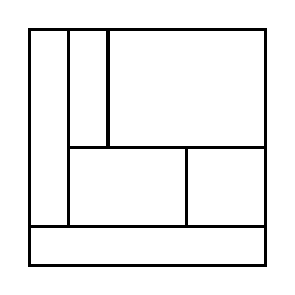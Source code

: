 \begin{tikzpicture}[very thick, scale=.5]
    \draw (0,1) rectangle (1,6);
    \draw (1,3) rectangle (2,6);
    \draw (2,3) rectangle (6,6);
    \draw (1,1) rectangle (4,3);
    \draw (4,1) rectangle (6,3);
    \draw (0,0) rectangle (6,1);
\end{tikzpicture}
